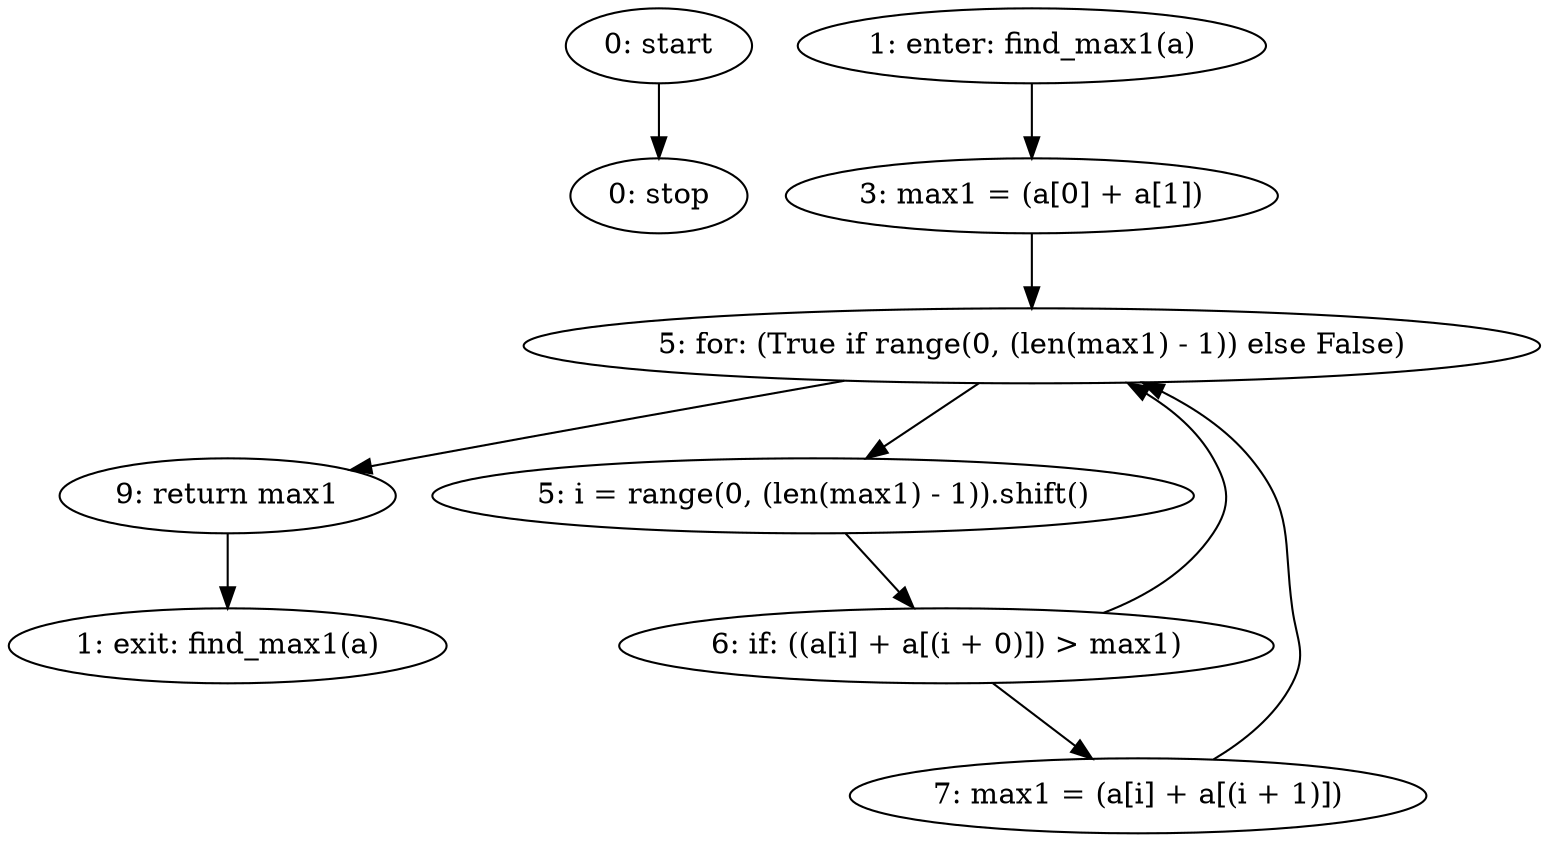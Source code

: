 strict digraph "" {
	node [label="\N"];
	0	[label="0: start"];
	9	[label="0: stop"];
	0 -> 9;
	1	[label="1: enter: find_max1(a)"];
	3	[label="3: max1 = (a[0] + a[1])"];
	1 -> 3;
	4	[label="5: for: (True if range(0, (len(max1) - 1)) else False)"];
	3 -> 4;
	2	[label="1: exit: find_max1(a)"];
	8	[label="9: return max1"];
	8 -> 2;
	4 -> 8;
	5	[label="5: i = range(0, (len(max1) - 1)).shift()"];
	4 -> 5;
	6	[label="6: if: ((a[i] + a[(i + 0)]) > max1)"];
	5 -> 6;
	7	[label="7: max1 = (a[i] + a[(i + 1)])"];
	7 -> 4;
	6 -> 4;
	6 -> 7;
}
